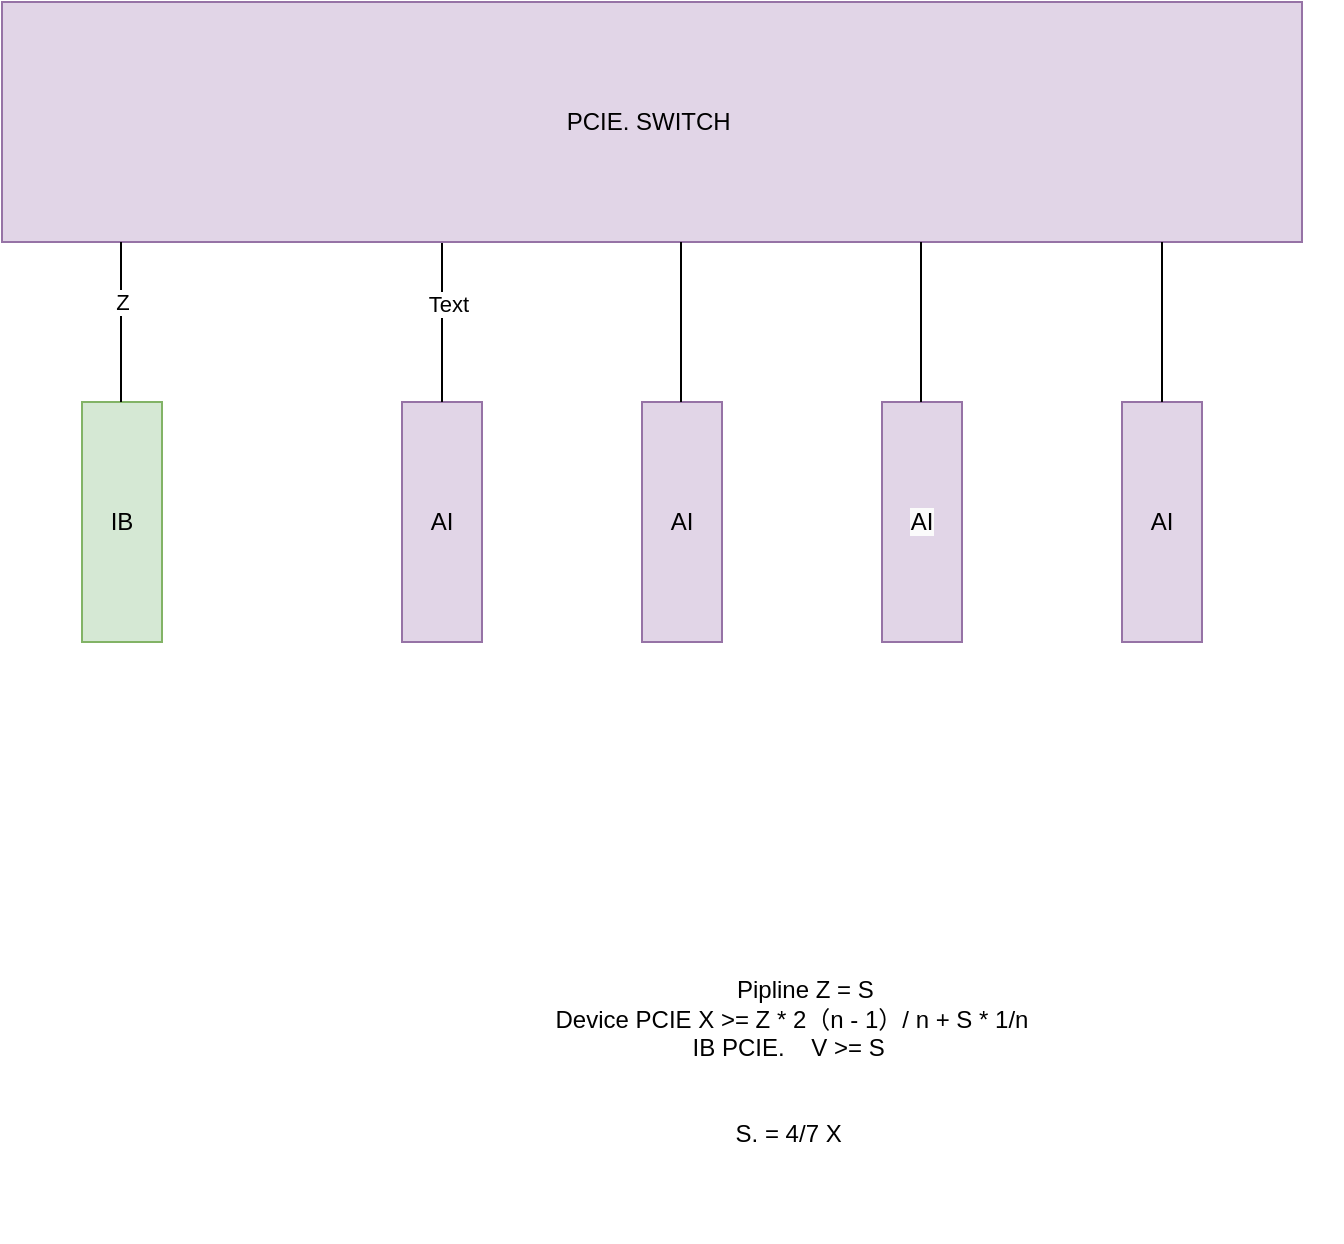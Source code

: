 <mxfile version="21.6.6" type="github">
  <diagram name="Page-1" id="_yEaU14FUTpL-RpIBZ9i">
    <mxGraphModel dx="1221" dy="709" grid="1" gridSize="10" guides="1" tooltips="1" connect="1" arrows="1" fold="1" page="1" pageScale="1" pageWidth="850" pageHeight="1100" math="0" shadow="0">
      <root>
        <mxCell id="0" />
        <mxCell id="1" parent="0" />
        <mxCell id="11_PIpMC9LsqY7fFcfDZ-1" value="AI" style="rounded=0;whiteSpace=wrap;html=1;fillColor=#e1d5e7;strokeColor=#9673a6;" vertex="1" parent="1">
          <mxGeometry x="240" y="200" width="40" height="120" as="geometry" />
        </mxCell>
        <mxCell id="11_PIpMC9LsqY7fFcfDZ-2" value="AI" style="rounded=0;whiteSpace=wrap;html=1;fillColor=#e1d5e7;strokeColor=#9673a6;" vertex="1" parent="1">
          <mxGeometry x="360" y="200" width="40" height="120" as="geometry" />
        </mxCell>
        <mxCell id="11_PIpMC9LsqY7fFcfDZ-3" value="&lt;meta charset=&quot;utf-8&quot;&gt;&lt;span style=&quot;color: rgb(0, 0, 0); font-family: Helvetica; font-size: 12px; font-style: normal; font-variant-ligatures: normal; font-variant-caps: normal; font-weight: 400; letter-spacing: normal; orphans: 2; text-align: center; text-indent: 0px; text-transform: none; widows: 2; word-spacing: 0px; -webkit-text-stroke-width: 0px; background-color: rgb(251, 251, 251); text-decoration-thickness: initial; text-decoration-style: initial; text-decoration-color: initial; float: none; display: inline !important;&quot;&gt;AI&lt;/span&gt;" style="rounded=0;whiteSpace=wrap;html=1;fillColor=#e1d5e7;strokeColor=#9673a6;" vertex="1" parent="1">
          <mxGeometry x="480" y="200" width="40" height="120" as="geometry" />
        </mxCell>
        <mxCell id="11_PIpMC9LsqY7fFcfDZ-4" value="AI" style="rounded=0;whiteSpace=wrap;html=1;fillColor=#e1d5e7;strokeColor=#9673a6;" vertex="1" parent="1">
          <mxGeometry x="600" y="200" width="40" height="120" as="geometry" />
        </mxCell>
        <mxCell id="11_PIpMC9LsqY7fFcfDZ-5" value="IB" style="rounded=0;whiteSpace=wrap;html=1;fillColor=#d5e8d4;strokeColor=#82b366;" vertex="1" parent="1">
          <mxGeometry x="80" y="200" width="40" height="120" as="geometry" />
        </mxCell>
        <mxCell id="11_PIpMC9LsqY7fFcfDZ-6" value="" style="endArrow=none;html=1;rounded=0;exitX=0.5;exitY=0;exitDx=0;exitDy=0;" edge="1" parent="1" source="11_PIpMC9LsqY7fFcfDZ-1">
          <mxGeometry width="50" height="50" relative="1" as="geometry">
            <mxPoint x="260" y="180" as="sourcePoint" />
            <mxPoint x="260" y="120" as="targetPoint" />
          </mxGeometry>
        </mxCell>
        <mxCell id="11_PIpMC9LsqY7fFcfDZ-13" value="Text" style="edgeLabel;html=1;align=center;verticalAlign=middle;resizable=0;points=[];" vertex="1" connectable="0" parent="11_PIpMC9LsqY7fFcfDZ-6">
          <mxGeometry x="0.22" y="-3" relative="1" as="geometry">
            <mxPoint as="offset" />
          </mxGeometry>
        </mxCell>
        <mxCell id="11_PIpMC9LsqY7fFcfDZ-7" value="PCIE. SWITCH&amp;nbsp;" style="rounded=0;whiteSpace=wrap;html=1;fillColor=#e1d5e7;strokeColor=#9673a6;" vertex="1" parent="1">
          <mxGeometry x="40" width="650" height="120" as="geometry" />
        </mxCell>
        <mxCell id="11_PIpMC9LsqY7fFcfDZ-8" value="" style="endArrow=none;html=1;rounded=0;exitX=0.5;exitY=0;exitDx=0;exitDy=0;" edge="1" parent="1">
          <mxGeometry width="50" height="50" relative="1" as="geometry">
            <mxPoint x="379.5" y="200" as="sourcePoint" />
            <mxPoint x="379.5" y="120" as="targetPoint" />
          </mxGeometry>
        </mxCell>
        <mxCell id="11_PIpMC9LsqY7fFcfDZ-9" value="" style="endArrow=none;html=1;rounded=0;exitX=0.5;exitY=0;exitDx=0;exitDy=0;" edge="1" parent="1">
          <mxGeometry width="50" height="50" relative="1" as="geometry">
            <mxPoint x="499.5" y="200" as="sourcePoint" />
            <mxPoint x="499.5" y="120" as="targetPoint" />
          </mxGeometry>
        </mxCell>
        <mxCell id="11_PIpMC9LsqY7fFcfDZ-10" value="" style="endArrow=none;html=1;rounded=0;exitX=0.5;exitY=0;exitDx=0;exitDy=0;" edge="1" parent="1">
          <mxGeometry width="50" height="50" relative="1" as="geometry">
            <mxPoint x="620" y="200" as="sourcePoint" />
            <mxPoint x="620" y="120" as="targetPoint" />
          </mxGeometry>
        </mxCell>
        <mxCell id="11_PIpMC9LsqY7fFcfDZ-11" value="" style="endArrow=none;html=1;rounded=0;exitX=0.5;exitY=0;exitDx=0;exitDy=0;" edge="1" parent="1">
          <mxGeometry width="50" height="50" relative="1" as="geometry">
            <mxPoint x="99.5" y="200" as="sourcePoint" />
            <mxPoint x="99.5" y="120" as="targetPoint" />
          </mxGeometry>
        </mxCell>
        <mxCell id="11_PIpMC9LsqY7fFcfDZ-12" value="Z" style="edgeLabel;html=1;align=center;verticalAlign=middle;resizable=0;points=[];" vertex="1" connectable="0" parent="11_PIpMC9LsqY7fFcfDZ-11">
          <mxGeometry x="0.245" relative="1" as="geometry">
            <mxPoint as="offset" />
          </mxGeometry>
        </mxCell>
        <mxCell id="11_PIpMC9LsqY7fFcfDZ-14" value="&lt;div&gt;&amp;nbsp; &amp;nbsp; Pipline Z = S&lt;/div&gt;&lt;div&gt;Device PCIE X &amp;gt;= Z * 2（n - 1）/ n + S * 1/n&lt;/div&gt;&lt;div&gt;IB PCIE.&amp;nbsp; &amp;nbsp; V &amp;gt;= S&amp;nbsp;&lt;/div&gt;&lt;div&gt;&lt;br&gt;&lt;/div&gt;&lt;div&gt;&lt;br&gt;&lt;/div&gt;&lt;div&gt;S. = 4/7 X&amp;nbsp;&lt;/div&gt;" style="text;html=1;strokeColor=none;fillColor=none;align=center;verticalAlign=middle;whiteSpace=wrap;rounded=0;" vertex="1" parent="1">
          <mxGeometry x="160" y="440" width="550" height="180" as="geometry" />
        </mxCell>
      </root>
    </mxGraphModel>
  </diagram>
</mxfile>
